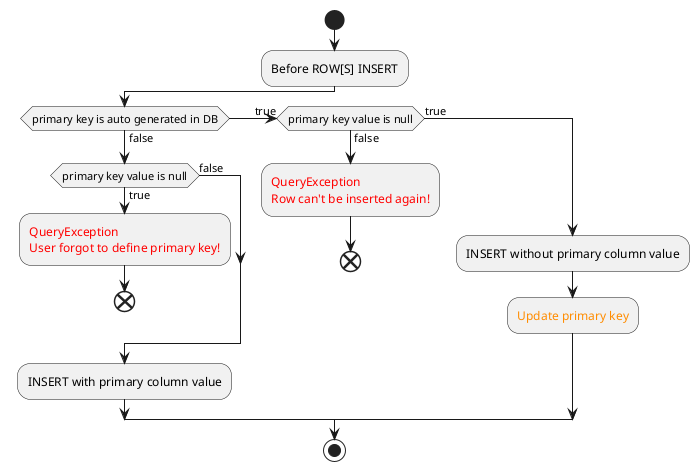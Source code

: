 @startuml
start

:Before ROW[S] INSERT;

if (primary key is auto generated in DB) then(false)

    if(primary key value is null) then(true)
        :<color:red>QueryException
        <color:red>User forgot to define primary key!;
        end
    else (false)
    endif

    :INSERT with primary column value;

(true) elseif(primary key value is null) then(false)
    :<color:red>QueryException
    <color:red>Row can't be inserted again!;
    end
else (true)
    :INSERT without primary column value;
    :<color:darkorange>Update primary key;
endif

stop
@enduml

